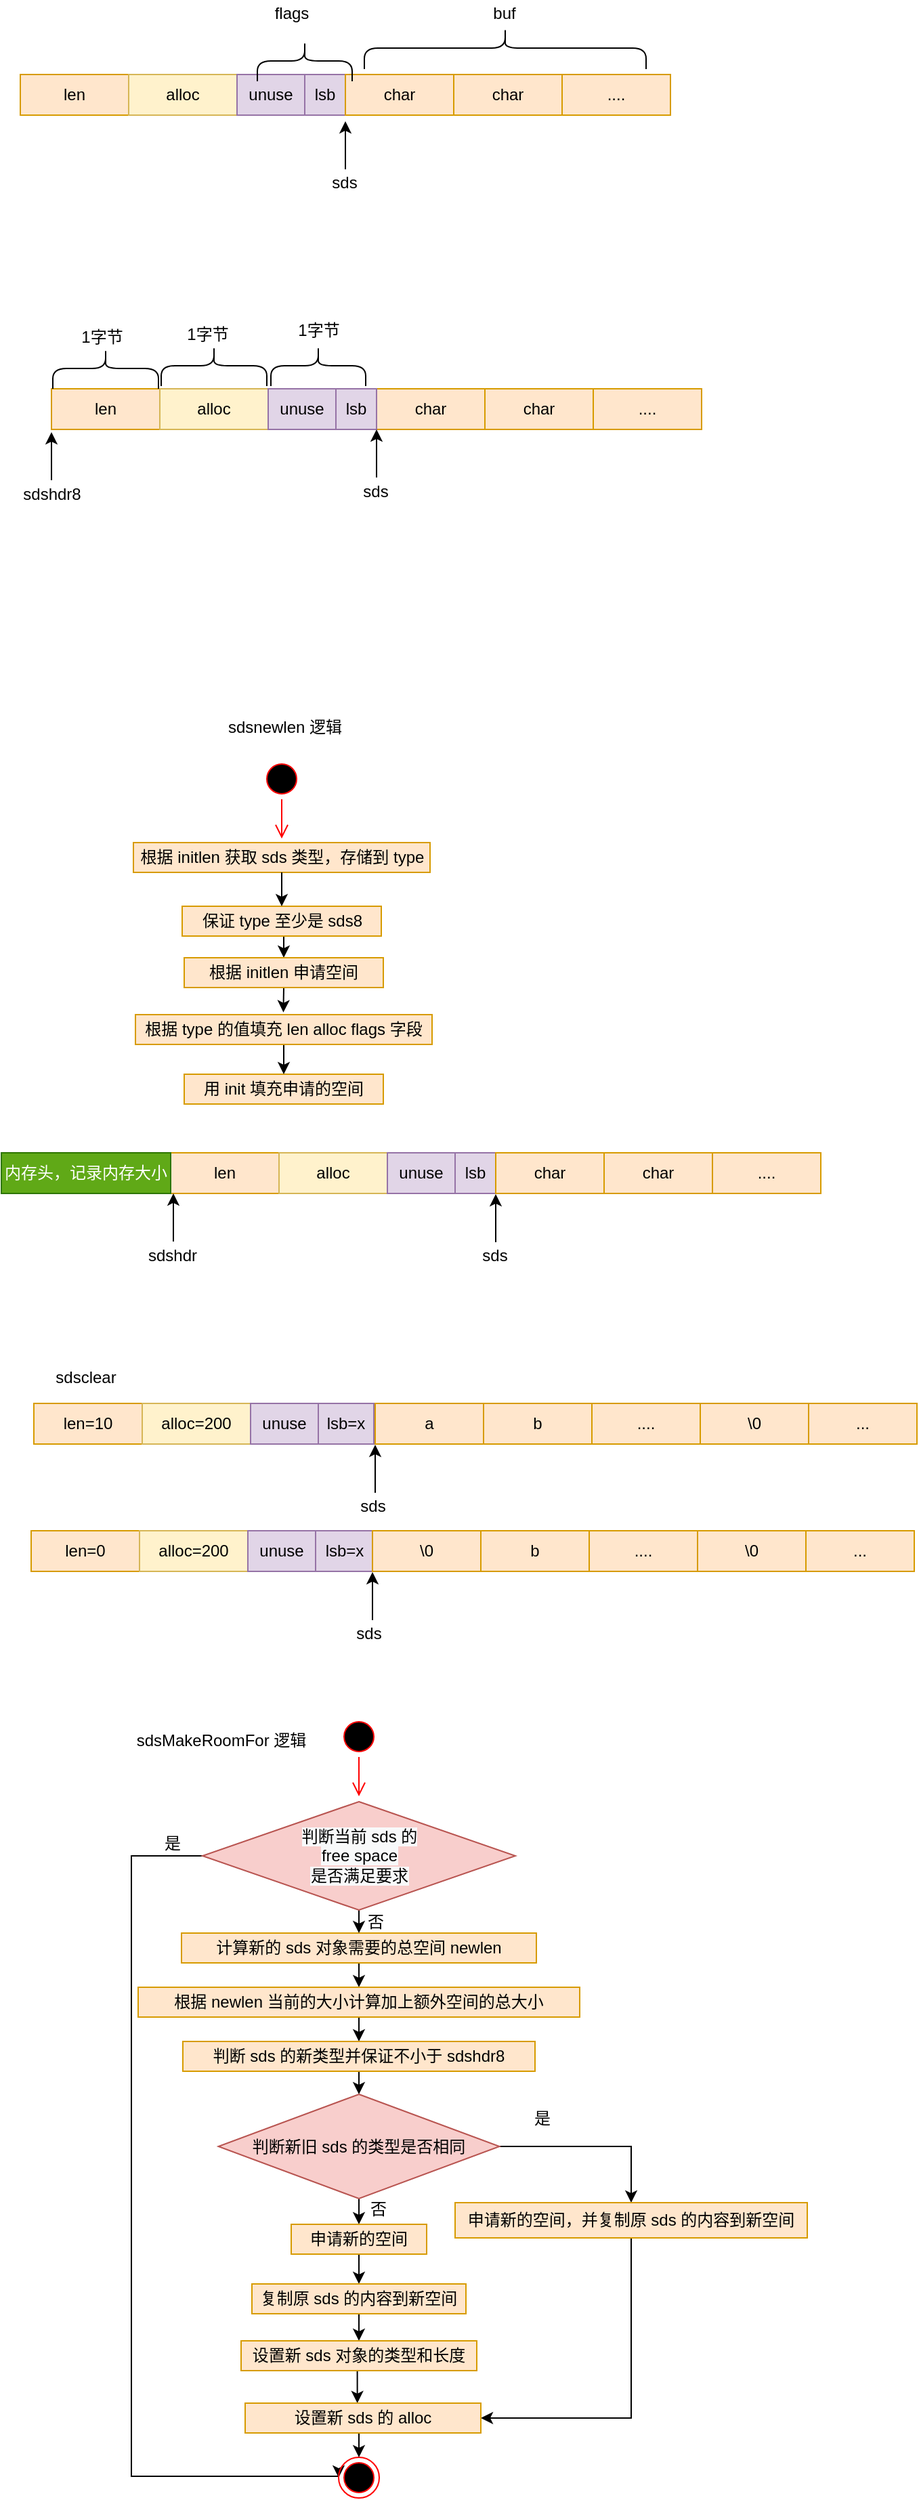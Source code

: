 <mxfile version="19.0.2" type="device"><diagram id="eNaQE8H8o8hHaMK7gpIs" name="第 1 页"><mxGraphModel dx="591" dy="453" grid="0" gridSize="10" guides="1" tooltips="1" connect="1" arrows="1" fold="1" page="1" pageScale="1" pageWidth="827" pageHeight="1169" math="0" shadow="0"><root><mxCell id="0"/><mxCell id="1" parent="0"/><mxCell id="U_0pQKZqzrIW9hRPjg67-1" value="len" style="rounded=0;whiteSpace=wrap;html=1;fillColor=#ffe6cc;strokeColor=#d79b00;" parent="1" vertex="1"><mxGeometry x="30" y="250" width="80" height="30" as="geometry"/></mxCell><mxCell id="U_0pQKZqzrIW9hRPjg67-3" value="alloc" style="rounded=0;whiteSpace=wrap;html=1;fillColor=#fff2cc;strokeColor=#d6b656;" parent="1" vertex="1"><mxGeometry x="110" y="250" width="80" height="30" as="geometry"/></mxCell><mxCell id="U_0pQKZqzrIW9hRPjg67-8" value="unuse" style="rounded=0;whiteSpace=wrap;html=1;fillColor=#e1d5e7;strokeColor=#9673a6;" parent="1" vertex="1"><mxGeometry x="190" y="250" width="50" height="30" as="geometry"/></mxCell><mxCell id="U_0pQKZqzrIW9hRPjg67-9" value="lsb" style="rounded=0;whiteSpace=wrap;html=1;fillColor=#e1d5e7;strokeColor=#9673a6;" parent="1" vertex="1"><mxGeometry x="240" y="250" width="30" height="30" as="geometry"/></mxCell><mxCell id="U_0pQKZqzrIW9hRPjg67-10" value="" style="shape=curlyBracket;whiteSpace=wrap;html=1;rounded=1;flipH=1;rotation=-90;" parent="1" vertex="1"><mxGeometry x="235" y="430" width="30" height="70" as="geometry"/></mxCell><mxCell id="U_0pQKZqzrIW9hRPjg67-11" value="flags" style="text;html=1;resizable=0;autosize=1;align=center;verticalAlign=middle;points=[];fillColor=none;strokeColor=none;rounded=0;" parent="1" vertex="1"><mxGeometry x="210" y="195" width="40" height="20" as="geometry"/></mxCell><mxCell id="U_0pQKZqzrIW9hRPjg67-12" value="char" style="rounded=0;whiteSpace=wrap;html=1;fillColor=#ffe6cc;strokeColor=#d79b00;" parent="1" vertex="1"><mxGeometry x="270" y="250" width="80" height="30" as="geometry"/></mxCell><mxCell id="U_0pQKZqzrIW9hRPjg67-13" value="char" style="rounded=0;whiteSpace=wrap;html=1;fillColor=#ffe6cc;strokeColor=#d79b00;" parent="1" vertex="1"><mxGeometry x="350" y="250" width="80" height="30" as="geometry"/></mxCell><mxCell id="U_0pQKZqzrIW9hRPjg67-14" value="...." style="rounded=0;whiteSpace=wrap;html=1;fillColor=#ffe6cc;strokeColor=#d79b00;" parent="1" vertex="1"><mxGeometry x="430" y="250" width="80" height="30" as="geometry"/></mxCell><mxCell id="U_0pQKZqzrIW9hRPjg67-15" value="" style="shape=curlyBracket;whiteSpace=wrap;html=1;rounded=1;flipH=1;rotation=-90;" parent="1" vertex="1"><mxGeometry x="372.5" y="126.5" width="31" height="208" as="geometry"/></mxCell><mxCell id="U_0pQKZqzrIW9hRPjg67-16" value="buf" style="text;html=1;resizable=0;autosize=1;align=center;verticalAlign=middle;points=[];fillColor=none;strokeColor=none;rounded=0;" parent="1" vertex="1"><mxGeometry x="372" y="195" width="30" height="20" as="geometry"/></mxCell><mxCell id="U_0pQKZqzrIW9hRPjg67-18" value="" style="endArrow=classic;html=1;rounded=0;" parent="1" edge="1"><mxGeometry width="50" height="50" relative="1" as="geometry"><mxPoint x="270" y="320" as="sourcePoint"/><mxPoint x="270" y="284.5" as="targetPoint"/></mxGeometry></mxCell><mxCell id="U_0pQKZqzrIW9hRPjg67-19" value="sds" style="text;html=1;resizable=0;autosize=1;align=center;verticalAlign=middle;points=[];fillColor=none;strokeColor=none;rounded=0;" parent="1" vertex="1"><mxGeometry x="254" y="320" width="30" height="20" as="geometry"/></mxCell><mxCell id="luNRg9Gg0XygR4jE--4z-1" value="len" style="rounded=0;whiteSpace=wrap;html=1;fillColor=#ffe6cc;strokeColor=#d79b00;" vertex="1" parent="1"><mxGeometry x="53" y="482" width="80" height="30" as="geometry"/></mxCell><mxCell id="luNRg9Gg0XygR4jE--4z-2" value="alloc" style="rounded=0;whiteSpace=wrap;html=1;fillColor=#fff2cc;strokeColor=#d6b656;" vertex="1" parent="1"><mxGeometry x="133" y="482" width="80" height="30" as="geometry"/></mxCell><mxCell id="luNRg9Gg0XygR4jE--4z-3" value="unuse" style="rounded=0;whiteSpace=wrap;html=1;fillColor=#e1d5e7;strokeColor=#9673a6;" vertex="1" parent="1"><mxGeometry x="213" y="482" width="50" height="30" as="geometry"/></mxCell><mxCell id="luNRg9Gg0XygR4jE--4z-4" value="char" style="rounded=0;whiteSpace=wrap;html=1;fillColor=#ffe6cc;strokeColor=#d79b00;" vertex="1" parent="1"><mxGeometry x="293" y="482" width="80" height="30" as="geometry"/></mxCell><mxCell id="luNRg9Gg0XygR4jE--4z-5" value="char" style="rounded=0;whiteSpace=wrap;html=1;fillColor=#ffe6cc;strokeColor=#d79b00;" vertex="1" parent="1"><mxGeometry x="373" y="482" width="80" height="30" as="geometry"/></mxCell><mxCell id="luNRg9Gg0XygR4jE--4z-6" value="...." style="rounded=0;whiteSpace=wrap;html=1;fillColor=#ffe6cc;strokeColor=#d79b00;" vertex="1" parent="1"><mxGeometry x="453" y="482" width="80" height="30" as="geometry"/></mxCell><mxCell id="luNRg9Gg0XygR4jE--4z-7" value="lsb" style="rounded=0;whiteSpace=wrap;html=1;fillColor=#e1d5e7;strokeColor=#9673a6;" vertex="1" parent="1"><mxGeometry x="263" y="482" width="30" height="30" as="geometry"/></mxCell><mxCell id="luNRg9Gg0XygR4jE--4z-9" value="" style="endArrow=classic;html=1;rounded=0;" edge="1" parent="1"><mxGeometry width="50" height="50" relative="1" as="geometry"><mxPoint x="293" y="547.5" as="sourcePoint"/><mxPoint x="293" y="512" as="targetPoint"/></mxGeometry></mxCell><mxCell id="luNRg9Gg0XygR4jE--4z-10" value="sds" style="text;html=1;resizable=0;autosize=1;align=center;verticalAlign=middle;points=[];fillColor=none;strokeColor=none;rounded=0;" vertex="1" parent="1"><mxGeometry x="277" y="547.5" width="30" height="20" as="geometry"/></mxCell><mxCell id="luNRg9Gg0XygR4jE--4z-11" value="" style="shape=curlyBracket;whiteSpace=wrap;html=1;rounded=1;flipH=1;rotation=-90;" vertex="1" parent="1"><mxGeometry x="225" y="205" width="30" height="70" as="geometry"/></mxCell><mxCell id="luNRg9Gg0XygR4jE--4z-12" value="1字节" style="text;html=1;align=center;verticalAlign=middle;resizable=0;points=[];autosize=1;strokeColor=none;fillColor=none;" vertex="1" parent="1"><mxGeometry x="229.5" y="430" width="41" height="18" as="geometry"/></mxCell><mxCell id="luNRg9Gg0XygR4jE--4z-13" value="" style="shape=curlyBracket;whiteSpace=wrap;html=1;rounded=1;flipH=1;rotation=-90;" vertex="1" parent="1"><mxGeometry x="78" y="428" width="30" height="78" as="geometry"/></mxCell><mxCell id="luNRg9Gg0XygR4jE--4z-14" value="1字节" style="text;html=1;align=center;verticalAlign=middle;resizable=0;points=[];autosize=1;strokeColor=none;fillColor=none;" vertex="1" parent="1"><mxGeometry x="69" y="435" width="41" height="18" as="geometry"/></mxCell><mxCell id="luNRg9Gg0XygR4jE--4z-16" value="" style="shape=curlyBracket;whiteSpace=wrap;html=1;rounded=1;flipH=1;rotation=-90;" vertex="1" parent="1"><mxGeometry x="158" y="426" width="30" height="78" as="geometry"/></mxCell><mxCell id="luNRg9Gg0XygR4jE--4z-17" value="1字节" style="text;html=1;align=center;verticalAlign=middle;resizable=0;points=[];autosize=1;strokeColor=none;fillColor=none;" vertex="1" parent="1"><mxGeometry x="147" y="433" width="41" height="18" as="geometry"/></mxCell><mxCell id="luNRg9Gg0XygR4jE--4z-18" value="" style="endArrow=classic;html=1;rounded=0;" edge="1" parent="1"><mxGeometry width="50" height="50" relative="1" as="geometry"><mxPoint x="53" y="549.5" as="sourcePoint"/><mxPoint x="53" y="514" as="targetPoint"/></mxGeometry></mxCell><mxCell id="luNRg9Gg0XygR4jE--4z-19" value="sdshdr8" style="text;html=1;resizable=0;autosize=1;align=center;verticalAlign=middle;points=[];fillColor=none;strokeColor=none;rounded=0;" vertex="1" parent="1"><mxGeometry x="26" y="550.5" width="53" height="18" as="geometry"/></mxCell><mxCell id="luNRg9Gg0XygR4jE--4z-20" value="" style="ellipse;html=1;shape=startState;fillColor=#000000;strokeColor=#ff0000;" vertex="1" parent="1"><mxGeometry x="208" y="755" width="30" height="30" as="geometry"/></mxCell><mxCell id="luNRg9Gg0XygR4jE--4z-21" value="" style="edgeStyle=orthogonalEdgeStyle;html=1;verticalAlign=bottom;endArrow=open;endSize=8;strokeColor=#ff0000;rounded=0;" edge="1" source="luNRg9Gg0XygR4jE--4z-20" parent="1"><mxGeometry relative="1" as="geometry"><mxPoint x="223" y="814" as="targetPoint"/></mxGeometry></mxCell><mxCell id="luNRg9Gg0XygR4jE--4z-22" value="根据 initlen 获取 sds 类型，存储到 type" style="rounded=0;whiteSpace=wrap;html=1;fillColor=#ffe6cc;strokeColor=#d79b00;" vertex="1" parent="1"><mxGeometry x="113.5" y="817" width="219" height="22" as="geometry"/></mxCell><mxCell id="luNRg9Gg0XygR4jE--4z-29" style="edgeStyle=orthogonalEdgeStyle;rounded=0;orthogonalLoop=1;jettySize=auto;html=1;exitX=0.5;exitY=1;exitDx=0;exitDy=0;entryX=0.5;entryY=0;entryDx=0;entryDy=0;" edge="1" parent="1" source="luNRg9Gg0XygR4jE--4z-23" target="luNRg9Gg0XygR4jE--4z-25"><mxGeometry relative="1" as="geometry"/></mxCell><mxCell id="luNRg9Gg0XygR4jE--4z-23" value="保证 type 至少是 sds8" style="rounded=0;whiteSpace=wrap;html=1;fillColor=#ffe6cc;strokeColor=#d79b00;" vertex="1" parent="1"><mxGeometry x="149.5" y="864" width="147" height="22" as="geometry"/></mxCell><mxCell id="luNRg9Gg0XygR4jE--4z-24" value="" style="endArrow=classic;html=1;rounded=0;exitX=0.5;exitY=1;exitDx=0;exitDy=0;" edge="1" parent="1" source="luNRg9Gg0XygR4jE--4z-22" target="luNRg9Gg0XygR4jE--4z-23"><mxGeometry width="50" height="50" relative="1" as="geometry"><mxPoint x="223" y="951" as="sourcePoint"/><mxPoint x="273" y="901" as="targetPoint"/></mxGeometry></mxCell><mxCell id="luNRg9Gg0XygR4jE--4z-30" style="edgeStyle=orthogonalEdgeStyle;rounded=0;orthogonalLoop=1;jettySize=auto;html=1;exitX=0.5;exitY=1;exitDx=0;exitDy=0;" edge="1" parent="1" source="luNRg9Gg0XygR4jE--4z-25"><mxGeometry relative="1" as="geometry"><mxPoint x="224.194" y="942.323" as="targetPoint"/></mxGeometry></mxCell><mxCell id="luNRg9Gg0XygR4jE--4z-25" value="根据 initlen 申请空间" style="rounded=0;whiteSpace=wrap;html=1;fillColor=#ffe6cc;strokeColor=#d79b00;" vertex="1" parent="1"><mxGeometry x="151" y="902" width="147" height="22" as="geometry"/></mxCell><mxCell id="luNRg9Gg0XygR4jE--4z-26" value="用 init 填充申请的空间" style="rounded=0;whiteSpace=wrap;html=1;fillColor=#ffe6cc;strokeColor=#d79b00;" vertex="1" parent="1"><mxGeometry x="151" y="988" width="147" height="22" as="geometry"/></mxCell><mxCell id="luNRg9Gg0XygR4jE--4z-31" style="edgeStyle=orthogonalEdgeStyle;rounded=0;orthogonalLoop=1;jettySize=auto;html=1;exitX=0.5;exitY=1;exitDx=0;exitDy=0;entryX=0.5;entryY=0;entryDx=0;entryDy=0;" edge="1" parent="1" source="luNRg9Gg0XygR4jE--4z-28" target="luNRg9Gg0XygR4jE--4z-26"><mxGeometry relative="1" as="geometry"/></mxCell><mxCell id="luNRg9Gg0XygR4jE--4z-28" value="根据 type 的值填充 len alloc flags 字段" style="rounded=0;whiteSpace=wrap;html=1;fillColor=#ffe6cc;strokeColor=#d79b00;" vertex="1" parent="1"><mxGeometry x="115" y="944" width="219" height="22" as="geometry"/></mxCell><mxCell id="luNRg9Gg0XygR4jE--4z-32" value="sdsnewlen 逻辑" style="text;html=1;align=center;verticalAlign=middle;resizable=0;points=[];autosize=1;strokeColor=none;fillColor=none;" vertex="1" parent="1"><mxGeometry x="178" y="723" width="94" height="18" as="geometry"/></mxCell><mxCell id="luNRg9Gg0XygR4jE--4z-33" value="len" style="rounded=0;whiteSpace=wrap;html=1;fillColor=#ffe6cc;strokeColor=#d79b00;" vertex="1" parent="1"><mxGeometry x="141" y="1046" width="80" height="30" as="geometry"/></mxCell><mxCell id="luNRg9Gg0XygR4jE--4z-34" value="alloc" style="rounded=0;whiteSpace=wrap;html=1;fillColor=#fff2cc;strokeColor=#d6b656;" vertex="1" parent="1"><mxGeometry x="221" y="1046" width="80" height="30" as="geometry"/></mxCell><mxCell id="luNRg9Gg0XygR4jE--4z-35" value="unuse" style="rounded=0;whiteSpace=wrap;html=1;fillColor=#e1d5e7;strokeColor=#9673a6;" vertex="1" parent="1"><mxGeometry x="301" y="1046" width="50" height="30" as="geometry"/></mxCell><mxCell id="luNRg9Gg0XygR4jE--4z-36" value="lsb" style="rounded=0;whiteSpace=wrap;html=1;fillColor=#e1d5e7;strokeColor=#9673a6;" vertex="1" parent="1"><mxGeometry x="351" y="1046" width="30" height="30" as="geometry"/></mxCell><mxCell id="luNRg9Gg0XygR4jE--4z-37" value="char" style="rounded=0;whiteSpace=wrap;html=1;fillColor=#ffe6cc;strokeColor=#d79b00;" vertex="1" parent="1"><mxGeometry x="381" y="1046" width="80" height="30" as="geometry"/></mxCell><mxCell id="luNRg9Gg0XygR4jE--4z-38" value="char" style="rounded=0;whiteSpace=wrap;html=1;fillColor=#ffe6cc;strokeColor=#d79b00;" vertex="1" parent="1"><mxGeometry x="461" y="1046" width="80" height="30" as="geometry"/></mxCell><mxCell id="luNRg9Gg0XygR4jE--4z-39" value="...." style="rounded=0;whiteSpace=wrap;html=1;fillColor=#ffe6cc;strokeColor=#d79b00;" vertex="1" parent="1"><mxGeometry x="541" y="1046" width="80" height="30" as="geometry"/></mxCell><mxCell id="luNRg9Gg0XygR4jE--4z-40" value="" style="endArrow=classic;html=1;rounded=0;" edge="1" parent="1"><mxGeometry width="50" height="50" relative="1" as="geometry"><mxPoint x="381" y="1112" as="sourcePoint"/><mxPoint x="381" y="1076.5" as="targetPoint"/></mxGeometry></mxCell><mxCell id="luNRg9Gg0XygR4jE--4z-41" value="sds" style="text;html=1;resizable=0;autosize=1;align=center;verticalAlign=middle;points=[];fillColor=none;strokeColor=none;rounded=0;" vertex="1" parent="1"><mxGeometry x="365" y="1112" width="30" height="20" as="geometry"/></mxCell><mxCell id="luNRg9Gg0XygR4jE--4z-42" value="内存头，记录内存大小" style="rounded=0;whiteSpace=wrap;html=1;fillColor=#60a917;strokeColor=#2D7600;fontColor=#ffffff;" vertex="1" parent="1"><mxGeometry x="16" y="1046" width="125" height="30" as="geometry"/></mxCell><mxCell id="luNRg9Gg0XygR4jE--4z-43" value="" style="endArrow=classic;html=1;rounded=0;" edge="1" parent="1"><mxGeometry width="50" height="50" relative="1" as="geometry"><mxPoint x="143.0" y="1111.5" as="sourcePoint"/><mxPoint x="143.0" y="1076" as="targetPoint"/></mxGeometry></mxCell><mxCell id="luNRg9Gg0XygR4jE--4z-44" value="sdshdr" style="text;html=1;resizable=0;autosize=1;align=center;verticalAlign=middle;points=[];fillColor=none;strokeColor=none;rounded=0;" vertex="1" parent="1"><mxGeometry x="119" y="1112.5" width="46" height="18" as="geometry"/></mxCell><mxCell id="luNRg9Gg0XygR4jE--4z-45" value="len=10" style="rounded=0;whiteSpace=wrap;html=1;fillColor=#ffe6cc;strokeColor=#d79b00;" vertex="1" parent="1"><mxGeometry x="40" y="1231" width="80" height="30" as="geometry"/></mxCell><mxCell id="luNRg9Gg0XygR4jE--4z-46" value="alloc=200" style="rounded=0;whiteSpace=wrap;html=1;fillColor=#fff2cc;strokeColor=#d6b656;" vertex="1" parent="1"><mxGeometry x="120" y="1231" width="80" height="30" as="geometry"/></mxCell><mxCell id="luNRg9Gg0XygR4jE--4z-47" value="unuse" style="rounded=0;whiteSpace=wrap;html=1;fillColor=#e1d5e7;strokeColor=#9673a6;" vertex="1" parent="1"><mxGeometry x="200" y="1231" width="50" height="30" as="geometry"/></mxCell><mxCell id="luNRg9Gg0XygR4jE--4z-48" value="lsb=x" style="rounded=0;whiteSpace=wrap;html=1;fillColor=#e1d5e7;strokeColor=#9673a6;" vertex="1" parent="1"><mxGeometry x="250" y="1231" width="41" height="30" as="geometry"/></mxCell><mxCell id="luNRg9Gg0XygR4jE--4z-49" value="a" style="rounded=0;whiteSpace=wrap;html=1;fillColor=#ffe6cc;strokeColor=#d79b00;" vertex="1" parent="1"><mxGeometry x="292" y="1231" width="80" height="30" as="geometry"/></mxCell><mxCell id="luNRg9Gg0XygR4jE--4z-50" value="b" style="rounded=0;whiteSpace=wrap;html=1;fillColor=#ffe6cc;strokeColor=#d79b00;" vertex="1" parent="1"><mxGeometry x="372" y="1231" width="80" height="30" as="geometry"/></mxCell><mxCell id="luNRg9Gg0XygR4jE--4z-51" value="...." style="rounded=0;whiteSpace=wrap;html=1;fillColor=#ffe6cc;strokeColor=#d79b00;" vertex="1" parent="1"><mxGeometry x="452" y="1231" width="80" height="30" as="geometry"/></mxCell><mxCell id="luNRg9Gg0XygR4jE--4z-52" value="" style="endArrow=classic;html=1;rounded=0;" edge="1" parent="1"><mxGeometry width="50" height="50" relative="1" as="geometry"><mxPoint x="292" y="1297" as="sourcePoint"/><mxPoint x="292" y="1261.5" as="targetPoint"/></mxGeometry></mxCell><mxCell id="luNRg9Gg0XygR4jE--4z-53" value="sds" style="text;html=1;resizable=0;autosize=1;align=center;verticalAlign=middle;points=[];fillColor=none;strokeColor=none;rounded=0;" vertex="1" parent="1"><mxGeometry x="275" y="1297" width="30" height="20" as="geometry"/></mxCell><mxCell id="luNRg9Gg0XygR4jE--4z-57" value="\0" style="rounded=0;whiteSpace=wrap;html=1;fillColor=#ffe6cc;strokeColor=#d79b00;" vertex="1" parent="1"><mxGeometry x="532" y="1231" width="80" height="30" as="geometry"/></mxCell><mxCell id="luNRg9Gg0XygR4jE--4z-58" value="..." style="rounded=0;whiteSpace=wrap;html=1;fillColor=#ffe6cc;strokeColor=#d79b00;" vertex="1" parent="1"><mxGeometry x="612" y="1231" width="80" height="30" as="geometry"/></mxCell><mxCell id="luNRg9Gg0XygR4jE--4z-59" value="len=0" style="rounded=0;whiteSpace=wrap;html=1;fillColor=#ffe6cc;strokeColor=#d79b00;" vertex="1" parent="1"><mxGeometry x="38" y="1325" width="80" height="30" as="geometry"/></mxCell><mxCell id="luNRg9Gg0XygR4jE--4z-60" value="alloc=200" style="rounded=0;whiteSpace=wrap;html=1;fillColor=#fff2cc;strokeColor=#d6b656;" vertex="1" parent="1"><mxGeometry x="118" y="1325" width="80" height="30" as="geometry"/></mxCell><mxCell id="luNRg9Gg0XygR4jE--4z-61" value="unuse" style="rounded=0;whiteSpace=wrap;html=1;fillColor=#e1d5e7;strokeColor=#9673a6;" vertex="1" parent="1"><mxGeometry x="198" y="1325" width="50" height="30" as="geometry"/></mxCell><mxCell id="luNRg9Gg0XygR4jE--4z-62" value="lsb=x" style="rounded=0;whiteSpace=wrap;html=1;fillColor=#e1d5e7;strokeColor=#9673a6;" vertex="1" parent="1"><mxGeometry x="248" y="1325" width="43" height="30" as="geometry"/></mxCell><mxCell id="luNRg9Gg0XygR4jE--4z-63" value="\0" style="rounded=0;whiteSpace=wrap;html=1;fillColor=#ffe6cc;strokeColor=#d79b00;" vertex="1" parent="1"><mxGeometry x="290" y="1325" width="80" height="30" as="geometry"/></mxCell><mxCell id="luNRg9Gg0XygR4jE--4z-64" value="b" style="rounded=0;whiteSpace=wrap;html=1;fillColor=#ffe6cc;strokeColor=#d79b00;" vertex="1" parent="1"><mxGeometry x="370" y="1325" width="80" height="30" as="geometry"/></mxCell><mxCell id="luNRg9Gg0XygR4jE--4z-65" value="...." style="rounded=0;whiteSpace=wrap;html=1;fillColor=#ffe6cc;strokeColor=#d79b00;" vertex="1" parent="1"><mxGeometry x="450" y="1325" width="80" height="30" as="geometry"/></mxCell><mxCell id="luNRg9Gg0XygR4jE--4z-66" value="" style="endArrow=classic;html=1;rounded=0;" edge="1" parent="1"><mxGeometry width="50" height="50" relative="1" as="geometry"><mxPoint x="290" y="1391" as="sourcePoint"/><mxPoint x="290" y="1355.5" as="targetPoint"/></mxGeometry></mxCell><mxCell id="luNRg9Gg0XygR4jE--4z-67" value="sds" style="text;html=1;resizable=0;autosize=1;align=center;verticalAlign=middle;points=[];fillColor=none;strokeColor=none;rounded=0;" vertex="1" parent="1"><mxGeometry x="272" y="1391" width="30" height="20" as="geometry"/></mxCell><mxCell id="luNRg9Gg0XygR4jE--4z-68" value="\0" style="rounded=0;whiteSpace=wrap;html=1;fillColor=#ffe6cc;strokeColor=#d79b00;" vertex="1" parent="1"><mxGeometry x="530" y="1325" width="80" height="30" as="geometry"/></mxCell><mxCell id="luNRg9Gg0XygR4jE--4z-69" value="..." style="rounded=0;whiteSpace=wrap;html=1;fillColor=#ffe6cc;strokeColor=#d79b00;" vertex="1" parent="1"><mxGeometry x="610" y="1325" width="80" height="30" as="geometry"/></mxCell><mxCell id="luNRg9Gg0XygR4jE--4z-71" value="sdsclear" style="text;html=1;align=center;verticalAlign=middle;resizable=0;points=[];autosize=1;strokeColor=none;fillColor=none;" vertex="1" parent="1"><mxGeometry x="50.5" y="1203" width="55" height="18" as="geometry"/></mxCell><mxCell id="luNRg9Gg0XygR4jE--4z-72" value="" style="ellipse;html=1;shape=startState;fillColor=#000000;strokeColor=#ff0000;" vertex="1" parent="1"><mxGeometry x="265" y="1462" width="30" height="30" as="geometry"/></mxCell><mxCell id="luNRg9Gg0XygR4jE--4z-73" value="" style="edgeStyle=orthogonalEdgeStyle;html=1;verticalAlign=bottom;endArrow=open;endSize=8;strokeColor=#ff0000;rounded=0;" edge="1" parent="1" source="luNRg9Gg0XygR4jE--4z-72"><mxGeometry relative="1" as="geometry"><mxPoint x="280.0" y="1521" as="targetPoint"/></mxGeometry></mxCell><mxCell id="luNRg9Gg0XygR4jE--4z-74" value="sdsMakeRoomFor 逻辑" style="text;html=1;align=center;verticalAlign=middle;resizable=0;points=[];autosize=1;strokeColor=none;fillColor=none;" vertex="1" parent="1"><mxGeometry x="110" y="1471" width="135" height="18" as="geometry"/></mxCell><mxCell id="luNRg9Gg0XygR4jE--4z-87" style="edgeStyle=orthogonalEdgeStyle;rounded=0;orthogonalLoop=1;jettySize=auto;html=1;exitX=0.5;exitY=1;exitDx=0;exitDy=0;entryX=0.5;entryY=0;entryDx=0;entryDy=0;" edge="1" parent="1" source="luNRg9Gg0XygR4jE--4z-75" target="luNRg9Gg0XygR4jE--4z-78"><mxGeometry relative="1" as="geometry"/></mxCell><mxCell id="luNRg9Gg0XygR4jE--4z-75" value="计算新的 sds 对象需要的总空间 newlen" style="rounded=0;whiteSpace=wrap;html=1;fillColor=#ffe6cc;strokeColor=#d79b00;" vertex="1" parent="1"><mxGeometry x="149" y="1622" width="262" height="22" as="geometry"/></mxCell><mxCell id="luNRg9Gg0XygR4jE--4z-86" style="edgeStyle=orthogonalEdgeStyle;rounded=0;orthogonalLoop=1;jettySize=auto;html=1;exitX=0.5;exitY=1;exitDx=0;exitDy=0;entryX=0.5;entryY=0;entryDx=0;entryDy=0;" edge="1" parent="1" source="luNRg9Gg0XygR4jE--4z-76" target="luNRg9Gg0XygR4jE--4z-75"><mxGeometry relative="1" as="geometry"/></mxCell><mxCell id="luNRg9Gg0XygR4jE--4z-98" style="edgeStyle=orthogonalEdgeStyle;rounded=0;orthogonalLoop=1;jettySize=auto;html=1;exitX=0;exitY=0.5;exitDx=0;exitDy=0;entryX=0;entryY=0.5;entryDx=0;entryDy=0;" edge="1" parent="1" source="luNRg9Gg0XygR4jE--4z-76" target="luNRg9Gg0XygR4jE--4z-77"><mxGeometry relative="1" as="geometry"><Array as="points"><mxPoint x="112" y="1565"/><mxPoint x="112" y="2023"/><mxPoint x="265" y="2023"/></Array></mxGeometry></mxCell><mxCell id="luNRg9Gg0XygR4jE--4z-76" value="&lt;span style=&quot;color: rgb(0, 0, 0); font-family: Helvetica; font-size: 12px; font-style: normal; font-variant-ligatures: normal; font-variant-caps: normal; font-weight: 400; letter-spacing: normal; orphans: 2; text-align: center; text-indent: 0px; text-transform: none; widows: 2; word-spacing: 0px; -webkit-text-stroke-width: 0px; background-color: rgb(248, 249, 250); text-decoration-thickness: initial; text-decoration-style: initial; text-decoration-color: initial; float: none; display: inline !important;&quot;&gt;判断当前 sds 的 &lt;br&gt;free space &lt;br&gt;是否满足要求&lt;/span&gt;" style="rhombus;whiteSpace=wrap;html=1;fillColor=#f8cecc;strokeColor=#b85450;" vertex="1" parent="1"><mxGeometry x="164.5" y="1525" width="231" height="80" as="geometry"/></mxCell><mxCell id="luNRg9Gg0XygR4jE--4z-77" value="" style="ellipse;html=1;shape=endState;fillColor=#000000;strokeColor=#ff0000;" vertex="1" parent="1"><mxGeometry x="265" y="2009" width="30" height="30" as="geometry"/></mxCell><mxCell id="luNRg9Gg0XygR4jE--4z-88" style="edgeStyle=orthogonalEdgeStyle;rounded=0;orthogonalLoop=1;jettySize=auto;html=1;exitX=0.5;exitY=1;exitDx=0;exitDy=0;entryX=0.5;entryY=0;entryDx=0;entryDy=0;" edge="1" parent="1" source="luNRg9Gg0XygR4jE--4z-78" target="luNRg9Gg0XygR4jE--4z-79"><mxGeometry relative="1" as="geometry"/></mxCell><mxCell id="luNRg9Gg0XygR4jE--4z-78" value="根据 newlen 当前的大小计算加上额外空间的总大小" style="rounded=0;whiteSpace=wrap;html=1;fillColor=#ffe6cc;strokeColor=#d79b00;" vertex="1" parent="1"><mxGeometry x="117" y="1662" width="326" height="22" as="geometry"/></mxCell><mxCell id="luNRg9Gg0XygR4jE--4z-89" style="edgeStyle=orthogonalEdgeStyle;rounded=0;orthogonalLoop=1;jettySize=auto;html=1;exitX=0.5;exitY=1;exitDx=0;exitDy=0;entryX=0.5;entryY=0;entryDx=0;entryDy=0;" edge="1" parent="1" source="luNRg9Gg0XygR4jE--4z-79" target="luNRg9Gg0XygR4jE--4z-80"><mxGeometry relative="1" as="geometry"/></mxCell><mxCell id="luNRg9Gg0XygR4jE--4z-79" value="判断 sds 的新类型并保证不小于 sdshdr8" style="rounded=0;whiteSpace=wrap;html=1;fillColor=#ffe6cc;strokeColor=#d79b00;" vertex="1" parent="1"><mxGeometry x="150" y="1702" width="260" height="22" as="geometry"/></mxCell><mxCell id="luNRg9Gg0XygR4jE--4z-90" style="edgeStyle=orthogonalEdgeStyle;rounded=0;orthogonalLoop=1;jettySize=auto;html=1;exitX=0.5;exitY=1;exitDx=0;exitDy=0;entryX=0.5;entryY=0;entryDx=0;entryDy=0;" edge="1" parent="1" source="luNRg9Gg0XygR4jE--4z-80" target="luNRg9Gg0XygR4jE--4z-82"><mxGeometry relative="1" as="geometry"/></mxCell><mxCell id="luNRg9Gg0XygR4jE--4z-94" style="edgeStyle=orthogonalEdgeStyle;rounded=0;orthogonalLoop=1;jettySize=auto;html=1;exitX=1;exitY=0.5;exitDx=0;exitDy=0;entryX=0.5;entryY=0;entryDx=0;entryDy=0;" edge="1" parent="1" source="luNRg9Gg0XygR4jE--4z-80" target="luNRg9Gg0XygR4jE--4z-81"><mxGeometry relative="1" as="geometry"/></mxCell><mxCell id="luNRg9Gg0XygR4jE--4z-80" value="判断新旧 sds 的类型是否相同" style="rhombus;whiteSpace=wrap;html=1;fillColor=#f8cecc;strokeColor=#b85450;" vertex="1" parent="1"><mxGeometry x="176.25" y="1741" width="207.5" height="77" as="geometry"/></mxCell><mxCell id="luNRg9Gg0XygR4jE--4z-95" style="edgeStyle=orthogonalEdgeStyle;rounded=0;orthogonalLoop=1;jettySize=auto;html=1;exitX=0.5;exitY=1;exitDx=0;exitDy=0;entryX=1;entryY=0.5;entryDx=0;entryDy=0;" edge="1" parent="1" source="luNRg9Gg0XygR4jE--4z-81" target="luNRg9Gg0XygR4jE--4z-85"><mxGeometry relative="1" as="geometry"/></mxCell><mxCell id="luNRg9Gg0XygR4jE--4z-81" value="申请新的空间，并复制原 sds 的内容到新空间" style="rounded=0;whiteSpace=wrap;html=1;fillColor=#ffe6cc;strokeColor=#d79b00;" vertex="1" parent="1"><mxGeometry x="351" y="1821" width="260" height="26" as="geometry"/></mxCell><mxCell id="luNRg9Gg0XygR4jE--4z-91" style="edgeStyle=orthogonalEdgeStyle;rounded=0;orthogonalLoop=1;jettySize=auto;html=1;exitX=0.5;exitY=1;exitDx=0;exitDy=0;entryX=0.5;entryY=0;entryDx=0;entryDy=0;" edge="1" parent="1" source="luNRg9Gg0XygR4jE--4z-82" target="luNRg9Gg0XygR4jE--4z-83"><mxGeometry relative="1" as="geometry"/></mxCell><mxCell id="luNRg9Gg0XygR4jE--4z-82" value="申请新的空间" style="rounded=0;whiteSpace=wrap;html=1;fillColor=#ffe6cc;strokeColor=#d79b00;" vertex="1" parent="1"><mxGeometry x="230" y="1837" width="100" height="22" as="geometry"/></mxCell><mxCell id="luNRg9Gg0XygR4jE--4z-92" style="edgeStyle=orthogonalEdgeStyle;rounded=0;orthogonalLoop=1;jettySize=auto;html=1;exitX=0.5;exitY=1;exitDx=0;exitDy=0;entryX=0.5;entryY=0;entryDx=0;entryDy=0;" edge="1" parent="1" source="luNRg9Gg0XygR4jE--4z-83" target="luNRg9Gg0XygR4jE--4z-84"><mxGeometry relative="1" as="geometry"/></mxCell><mxCell id="luNRg9Gg0XygR4jE--4z-83" value="复制原 sds 的内容到新空间" style="rounded=0;whiteSpace=wrap;html=1;fillColor=#ffe6cc;strokeColor=#d79b00;" vertex="1" parent="1"><mxGeometry x="201" y="1881" width="158" height="22" as="geometry"/></mxCell><mxCell id="luNRg9Gg0XygR4jE--4z-93" style="edgeStyle=orthogonalEdgeStyle;rounded=0;orthogonalLoop=1;jettySize=auto;html=1;exitX=0.5;exitY=1;exitDx=0;exitDy=0;entryX=0.476;entryY=0;entryDx=0;entryDy=0;entryPerimeter=0;" edge="1" parent="1" source="luNRg9Gg0XygR4jE--4z-84" target="luNRg9Gg0XygR4jE--4z-85"><mxGeometry relative="1" as="geometry"/></mxCell><mxCell id="luNRg9Gg0XygR4jE--4z-84" value="设置新 sds 对象的类型和长度" style="rounded=0;whiteSpace=wrap;html=1;fillColor=#ffe6cc;strokeColor=#d79b00;" vertex="1" parent="1"><mxGeometry x="193" y="1923" width="174" height="22" as="geometry"/></mxCell><mxCell id="luNRg9Gg0XygR4jE--4z-96" style="edgeStyle=orthogonalEdgeStyle;rounded=0;orthogonalLoop=1;jettySize=auto;html=1;exitX=0.5;exitY=1;exitDx=0;exitDy=0;entryX=0.5;entryY=0;entryDx=0;entryDy=0;" edge="1" parent="1" source="luNRg9Gg0XygR4jE--4z-85" target="luNRg9Gg0XygR4jE--4z-77"><mxGeometry relative="1" as="geometry"/></mxCell><mxCell id="luNRg9Gg0XygR4jE--4z-85" value="设置新 sds 的 alloc" style="rounded=0;whiteSpace=wrap;html=1;fillColor=#ffe6cc;strokeColor=#d79b00;" vertex="1" parent="1"><mxGeometry x="196" y="1969" width="174" height="22" as="geometry"/></mxCell><mxCell id="luNRg9Gg0XygR4jE--4z-99" value="是" style="text;html=1;align=center;verticalAlign=middle;resizable=0;points=[];autosize=1;strokeColor=none;fillColor=none;" vertex="1" parent="1"><mxGeometry x="131" y="1547" width="22" height="18" as="geometry"/></mxCell><mxCell id="luNRg9Gg0XygR4jE--4z-100" value="否" style="text;html=1;align=center;verticalAlign=middle;resizable=0;points=[];autosize=1;strokeColor=none;fillColor=none;" vertex="1" parent="1"><mxGeometry x="281" y="1605" width="22" height="18" as="geometry"/></mxCell><mxCell id="luNRg9Gg0XygR4jE--4z-101" value="是" style="text;html=1;align=center;verticalAlign=middle;resizable=0;points=[];autosize=1;strokeColor=none;fillColor=none;" vertex="1" parent="1"><mxGeometry x="404" y="1750" width="22" height="18" as="geometry"/></mxCell><mxCell id="luNRg9Gg0XygR4jE--4z-102" value="否" style="text;html=1;align=center;verticalAlign=middle;resizable=0;points=[];autosize=1;strokeColor=none;fillColor=none;" vertex="1" parent="1"><mxGeometry x="283" y="1817" width="22" height="18" as="geometry"/></mxCell></root></mxGraphModel></diagram></mxfile>
